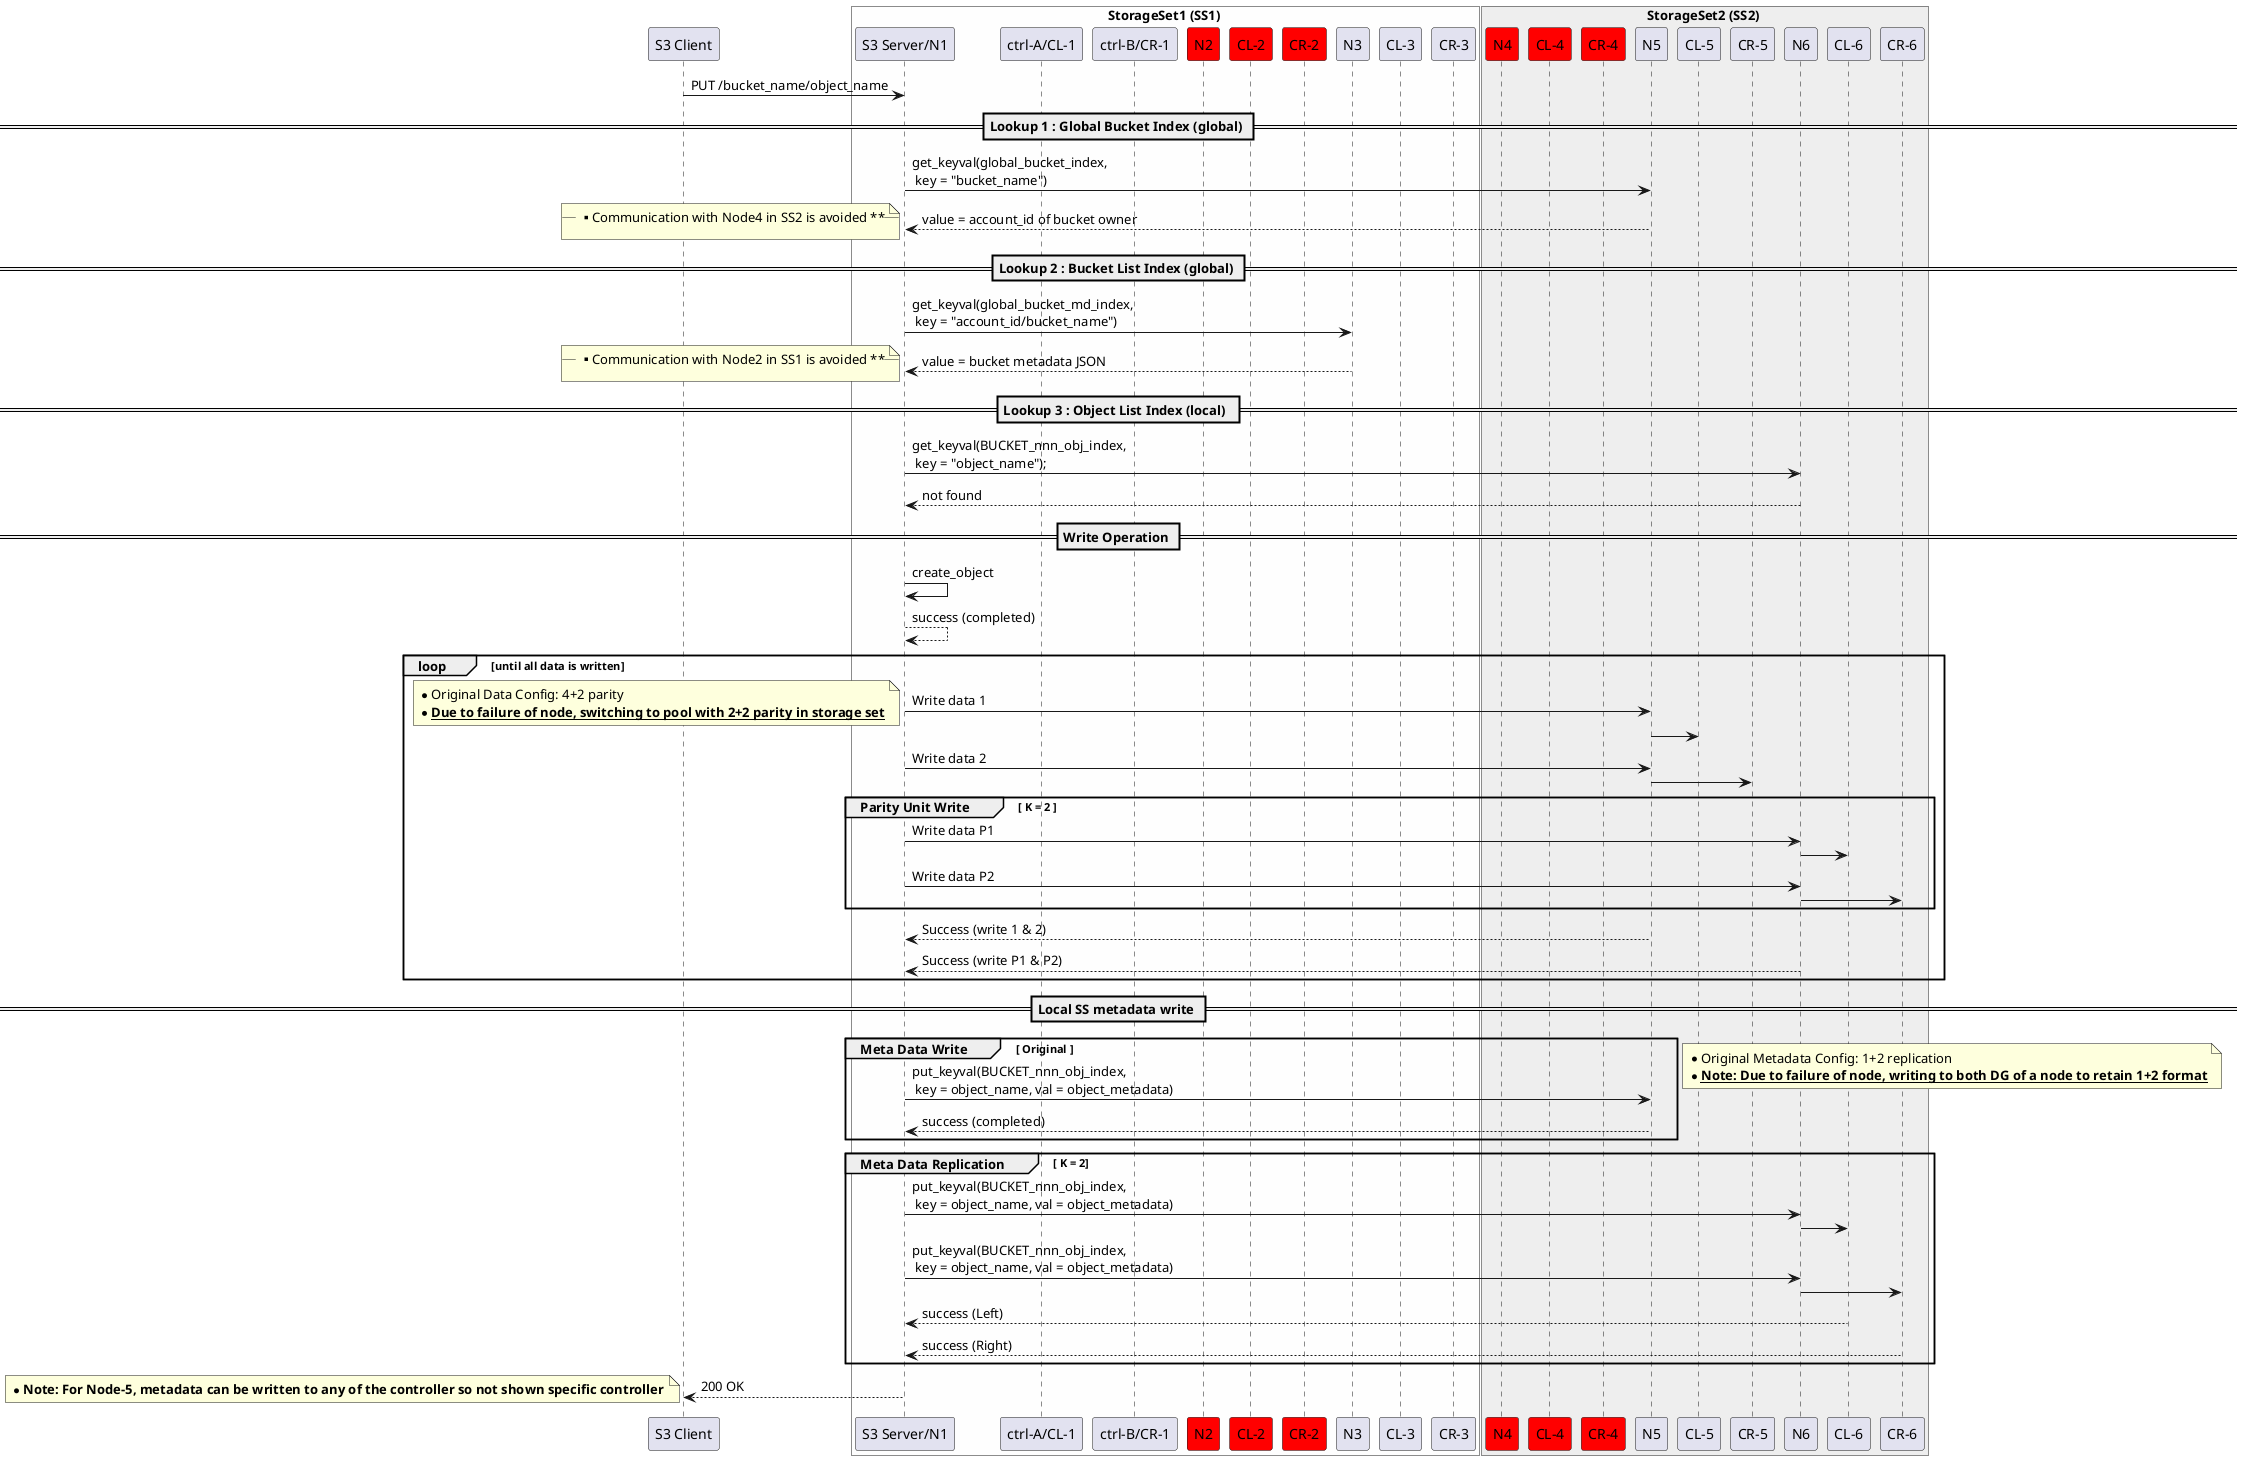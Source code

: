 ```plantuml
@startuml

participant "S3 Client" as client
box StorageSet1 (SS1) #FEFEFE
participant "S3 Server/N1" as N1
participant "ctrl-A/CL-1" as CL_1
participant "ctrl-B/CR-1" as CR_1
participant "N2" as N2 #red
participant "CL-2" as CL_2 #red
participant "CR-2" as CR_2 #red
participant "N3" as N3
participant "CL-3" as CL_3
participant "CR-3" as CR_3
end box
box StorageSet2 (SS2) #EEEEEE
participant "N4" as N4 #red
participant "CL-4" as CL_4 #red
participant "CR-4" as CR_4 #red
participant "N5" as N5
participant "CL-5" as CL_5
participant "CR-5" as CR_5
participant "N6" as N6
participant "CL-6" as CL_6
participant "CR-6" as CR_6
end box

client -> N1: PUT /bucket_name/object_name

== Lookup 1 : Global Bucket Index (global) ==
N1 -> N5: get_keyval(global_bucket_index,\n key = "bucket_name")
N5 --> N1: value = account_id of bucket owner

note left
   __** Communication with Node4 in SS2 is avoided **__
end note

== Lookup 2 : Bucket List Index (global) ==
N1 -> N3: get_keyval(global_bucket_md_index,\n key = "account_id/bucket_name")
N3 --> N1: value = bucket metadata JSON

note left
   __** Communication with Node2 in SS1 is avoided **__
end note

== Lookup 3 : Object List Index (local)  ==
N1 -> N6: get_keyval(BUCKET_nnn_obj_index,\n key = "object_name");
N6 --> N1: not found

== Write Operation ==
N1 -> N1: create_object
N1 --> N1: success (completed)

loop until all data is written
  N1 -> "N5": Write data 1
note left
   * Original Data Config: 4+2 parity
   * __**Due to failure of node, switching to pool with 2+2 parity in storage set**__
end note
  "N5" -> CL_5
  N1 -> "N5": Write data 2
  "N5" -> CR_5

group Parity Unit Write [ K = 2 ]  
  N1 -> "N6": Write data P1
  "N6" -> CL_6
  N1 -> "N6": Write data P2
  "N6" -> CR_6
end  

  N5 --> N1: Success (write 1 & 2)
  N6 --> N1: Success (write P1 & P2)
end

== Local SS metadata write ==
group Meta Data Write [ Original ]
N1 -> N5: put_keyval(BUCKET_nnn_obj_index,\n key = object_name, val = object_metadata)
N5 --> N1: success (completed)
end
note left
   * Original Metadata Config: 1+2 replication
   * __**Note: Due to failure of node, writing to both DG of a node to retain 1+2 format**__
end note

group Meta Data Replication [ K = 2]
N1 -> N6: put_keyval(BUCKET_nnn_obj_index,\n key = object_name, val = object_metadata)
"N6" -> CL_6
N1 -> N6: put_keyval(BUCKET_nnn_obj_index,\n key = object_name, val = object_metadata)
"N6" -> CR_6
CL_6 --> N1: success (Left)
CR_6 --> N1: success (Right)
end
N1 --> client: 200 OK
note left
   * **Note: For Node-5, metadata can be written to any of the controller so not shown specific controller**
end note

@enduml
```